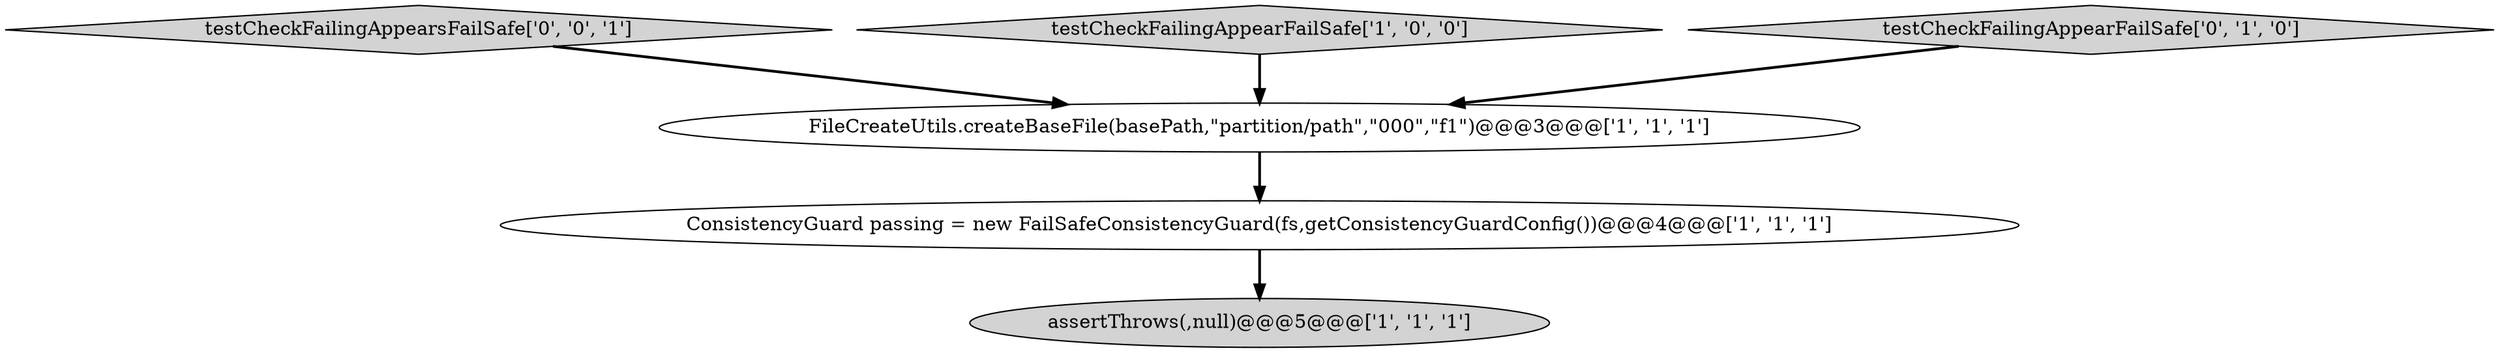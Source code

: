 digraph {
5 [style = filled, label = "testCheckFailingAppearsFailSafe['0', '0', '1']", fillcolor = lightgray, shape = diamond image = "AAA0AAABBB3BBB"];
2 [style = filled, label = "ConsistencyGuard passing = new FailSafeConsistencyGuard(fs,getConsistencyGuardConfig())@@@4@@@['1', '1', '1']", fillcolor = white, shape = ellipse image = "AAA0AAABBB1BBB"];
1 [style = filled, label = "FileCreateUtils.createBaseFile(basePath,\"partition/path\",\"000\",\"f1\")@@@3@@@['1', '1', '1']", fillcolor = white, shape = ellipse image = "AAA0AAABBB1BBB"];
3 [style = filled, label = "testCheckFailingAppearFailSafe['1', '0', '0']", fillcolor = lightgray, shape = diamond image = "AAA0AAABBB1BBB"];
4 [style = filled, label = "testCheckFailingAppearFailSafe['0', '1', '0']", fillcolor = lightgray, shape = diamond image = "AAA0AAABBB2BBB"];
0 [style = filled, label = "assertThrows(,null)@@@5@@@['1', '1', '1']", fillcolor = lightgray, shape = ellipse image = "AAA0AAABBB1BBB"];
3->1 [style = bold, label=""];
2->0 [style = bold, label=""];
1->2 [style = bold, label=""];
4->1 [style = bold, label=""];
5->1 [style = bold, label=""];
}
